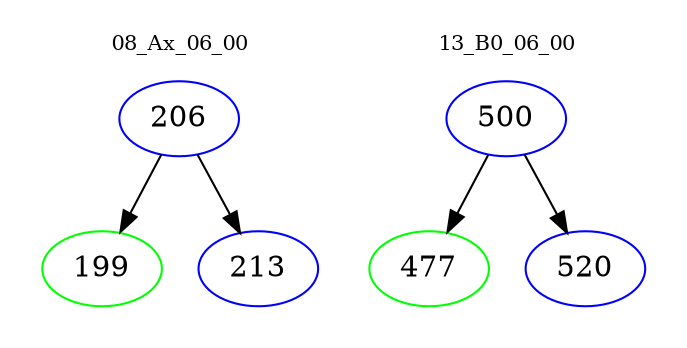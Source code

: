 digraph{
subgraph cluster_0 {
color = white
label = "08_Ax_06_00";
fontsize=10;
T0_206 [label="206", color="blue"]
T0_206 -> T0_199 [color="black"]
T0_199 [label="199", color="green"]
T0_206 -> T0_213 [color="black"]
T0_213 [label="213", color="blue"]
}
subgraph cluster_1 {
color = white
label = "13_B0_06_00";
fontsize=10;
T1_500 [label="500", color="blue"]
T1_500 -> T1_477 [color="black"]
T1_477 [label="477", color="green"]
T1_500 -> T1_520 [color="black"]
T1_520 [label="520", color="blue"]
}
}
